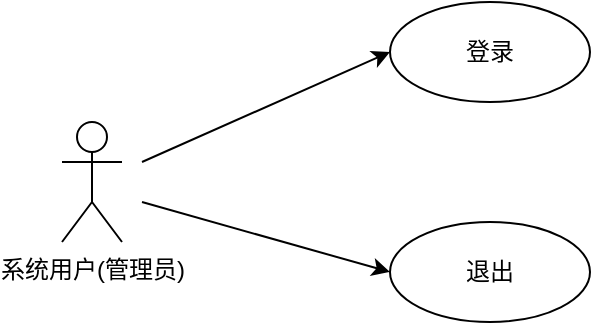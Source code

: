<mxfile version="24.0.5" type="github">
  <diagram name="第 1 页" id="VTcLlnlxJdl0fBpDq79q">
    <mxGraphModel dx="954" dy="606" grid="1" gridSize="10" guides="1" tooltips="1" connect="1" arrows="1" fold="1" page="1" pageScale="1" pageWidth="827" pageHeight="1169" math="0" shadow="0">
      <root>
        <mxCell id="0" />
        <mxCell id="1" parent="0" />
        <mxCell id="TewMgpoMt-t_NFxp1l7u-1" value="系统用户(管理员)" style="shape=umlActor;verticalLabelPosition=bottom;verticalAlign=top;html=1;outlineConnect=0;" vertex="1" parent="1">
          <mxGeometry x="200" y="210" width="30" height="60" as="geometry" />
        </mxCell>
        <mxCell id="TewMgpoMt-t_NFxp1l7u-2" value="登录" style="ellipse;whiteSpace=wrap;html=1;" vertex="1" parent="1">
          <mxGeometry x="364" y="150" width="100" height="50" as="geometry" />
        </mxCell>
        <mxCell id="TewMgpoMt-t_NFxp1l7u-3" value="退出" style="ellipse;whiteSpace=wrap;html=1;" vertex="1" parent="1">
          <mxGeometry x="364" y="260" width="100" height="50" as="geometry" />
        </mxCell>
        <mxCell id="TewMgpoMt-t_NFxp1l7u-4" value="" style="endArrow=classic;html=1;rounded=0;entryX=0;entryY=0.5;entryDx=0;entryDy=0;" edge="1" parent="1" target="TewMgpoMt-t_NFxp1l7u-2">
          <mxGeometry width="50" height="50" relative="1" as="geometry">
            <mxPoint x="240" y="230" as="sourcePoint" />
            <mxPoint x="440" y="290" as="targetPoint" />
          </mxGeometry>
        </mxCell>
        <mxCell id="TewMgpoMt-t_NFxp1l7u-5" value="" style="endArrow=classic;html=1;rounded=0;entryX=0;entryY=0.5;entryDx=0;entryDy=0;" edge="1" parent="1" target="TewMgpoMt-t_NFxp1l7u-3">
          <mxGeometry width="50" height="50" relative="1" as="geometry">
            <mxPoint x="240" y="250" as="sourcePoint" />
            <mxPoint x="374" y="185" as="targetPoint" />
          </mxGeometry>
        </mxCell>
      </root>
    </mxGraphModel>
  </diagram>
</mxfile>

